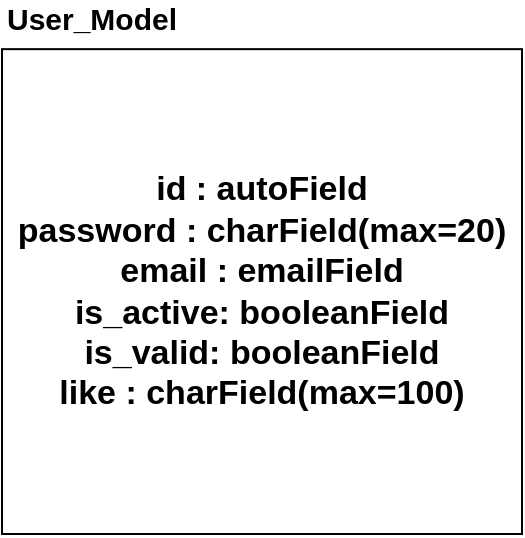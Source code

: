 <mxfile version="13.5.0" type="github">
  <diagram id="6fkA1qd8soi0L3PjMzN8" name="Page-1">
    <mxGraphModel dx="1221" dy="688" grid="1" gridSize="10" guides="1" tooltips="1" connect="1" arrows="1" fold="1" page="1" pageScale="1" pageWidth="827" pageHeight="1169" math="0" shadow="0">
      <root>
        <mxCell id="0" />
        <mxCell id="1" parent="0" />
        <mxCell id="N1DQkC1bA7dR1-oS_HL2-6" value="" style="group" vertex="1" connectable="0" parent="1">
          <mxGeometry x="60" y="40" width="260" height="250" as="geometry" />
        </mxCell>
        <mxCell id="N1DQkC1bA7dR1-oS_HL2-3" value="&lt;b style=&quot;font-size: 17px&quot;&gt;id : autoField&lt;br&gt;password : charField(max=20)&lt;br&gt;email : emailField&lt;br&gt;is_active: booleanField&lt;br&gt;is_valid: booleanField&lt;br&gt;like : charField(max=100)&lt;/b&gt;" style="rounded=0;whiteSpace=wrap;html=1;" vertex="1" parent="N1DQkC1bA7dR1-oS_HL2-6">
          <mxGeometry y="7.576" width="260" height="242.424" as="geometry" />
        </mxCell>
        <mxCell id="N1DQkC1bA7dR1-oS_HL2-11" value="&lt;font style=&quot;font-size: 15px&quot;&gt;&lt;b&gt;User_Model&lt;/b&gt;&lt;/font&gt;" style="text;html=1;strokeColor=none;fillColor=none;align=center;verticalAlign=middle;whiteSpace=wrap;rounded=0;" vertex="1" parent="1">
          <mxGeometry x="60" y="24.844" width="89.655" height="15.152" as="geometry" />
        </mxCell>
      </root>
    </mxGraphModel>
  </diagram>
</mxfile>
